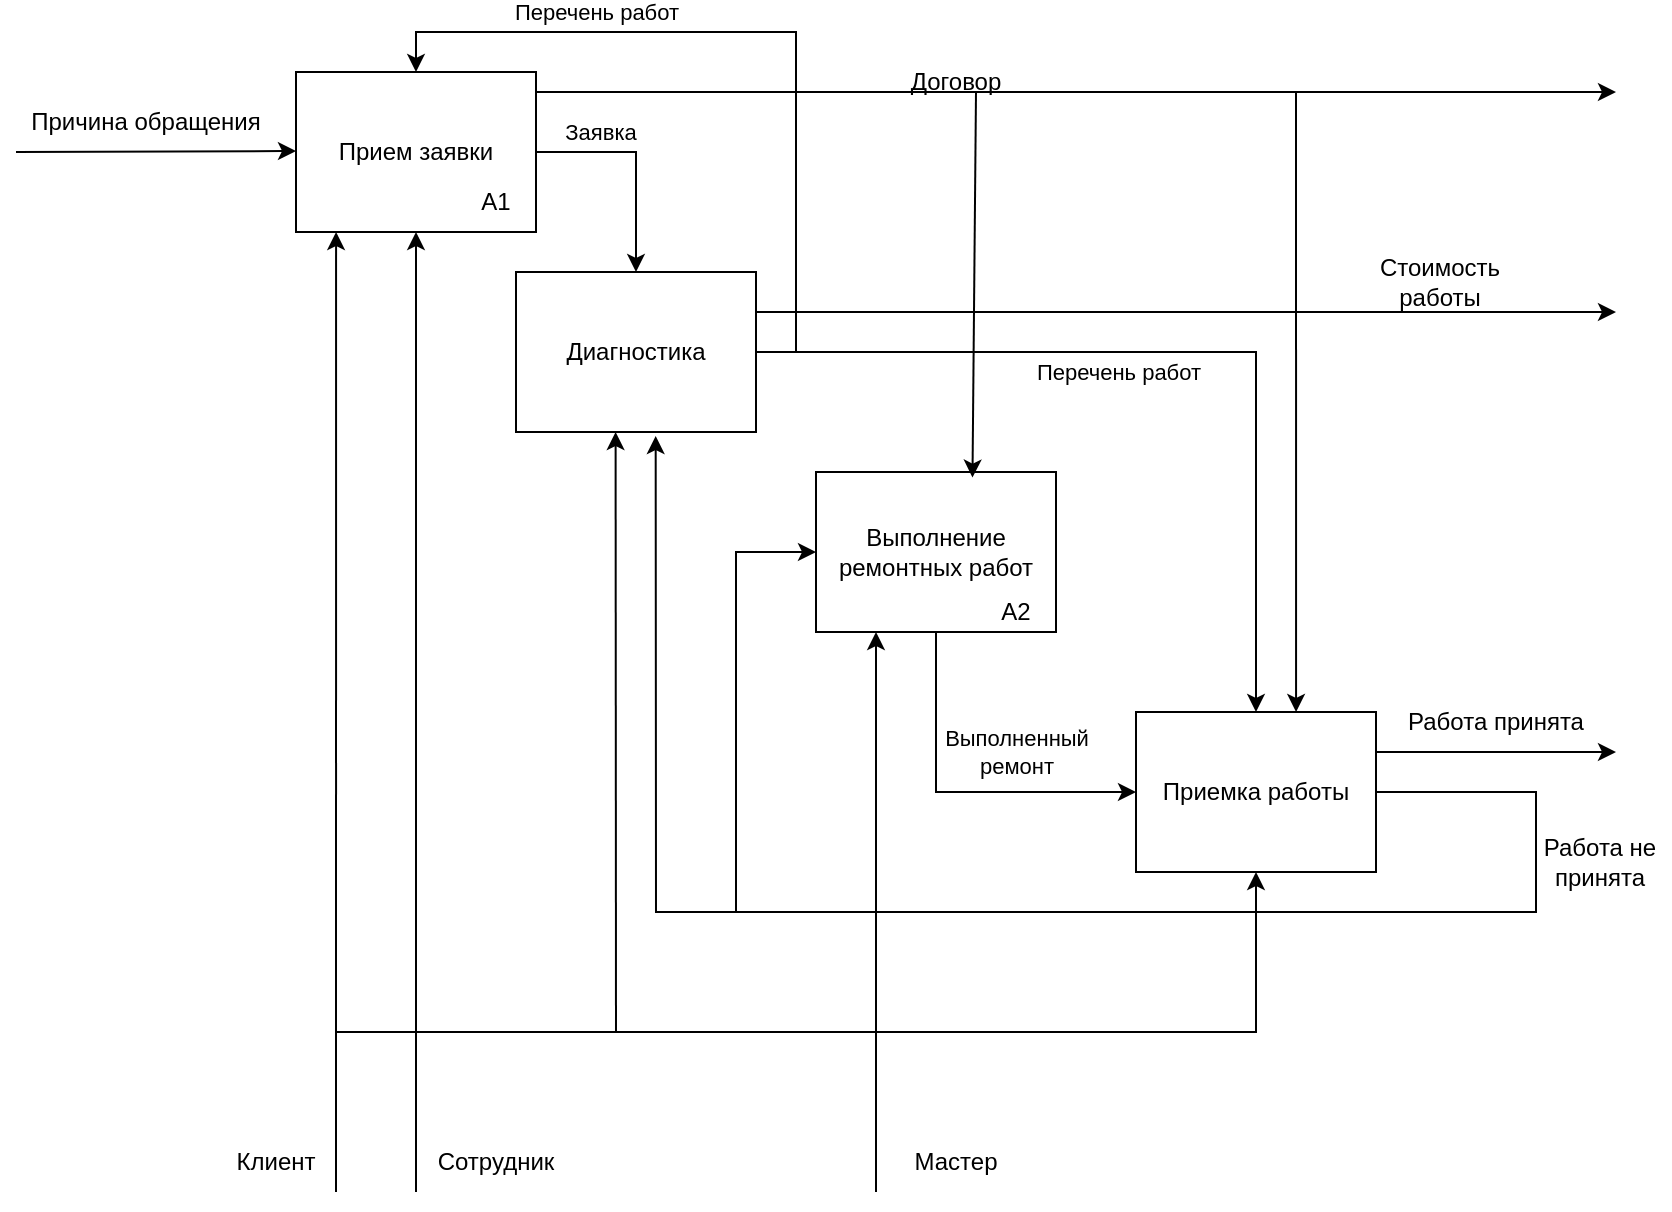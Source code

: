 <mxfile version="22.0.8" type="github">
  <diagram name="Страница — 1" id="UBM8uuqGAXcxDV0GicOs">
    <mxGraphModel dx="1877" dy="542" grid="1" gridSize="10" guides="1" tooltips="1" connect="1" arrows="1" fold="1" page="1" pageScale="1" pageWidth="827" pageHeight="1169" math="0" shadow="0">
      <root>
        <mxCell id="0" />
        <mxCell id="1" parent="0" />
        <mxCell id="SP7nUaGou8AFclUCDvNq-2" style="edgeStyle=orthogonalEdgeStyle;rounded=0;orthogonalLoop=1;jettySize=auto;html=1;exitX=1;exitY=0.5;exitDx=0;exitDy=0;entryX=0.5;entryY=0;entryDx=0;entryDy=0;" parent="1" source="8RD01GwfZpLmEbGkj-MV-1" target="8RD01GwfZpLmEbGkj-MV-2" edge="1">
          <mxGeometry relative="1" as="geometry" />
        </mxCell>
        <mxCell id="SP7nUaGou8AFclUCDvNq-7" value="Заявка" style="edgeLabel;html=1;align=center;verticalAlign=middle;resizable=0;points=[];" parent="SP7nUaGou8AFclUCDvNq-2" vertex="1" connectable="0">
          <mxGeometry x="-0.429" y="-1" relative="1" as="geometry">
            <mxPoint y="-11" as="offset" />
          </mxGeometry>
        </mxCell>
        <mxCell id="8RD01GwfZpLmEbGkj-MV-1" value="Прием заявки" style="rounded=0;whiteSpace=wrap;html=1;" parent="1" vertex="1">
          <mxGeometry x="140" y="80" width="120" height="80" as="geometry" />
        </mxCell>
        <mxCell id="SP7nUaGou8AFclUCDvNq-3" style="edgeStyle=orthogonalEdgeStyle;rounded=0;orthogonalLoop=1;jettySize=auto;html=1;exitX=1;exitY=0.5;exitDx=0;exitDy=0;entryX=0.5;entryY=0;entryDx=0;entryDy=0;" parent="1" source="8RD01GwfZpLmEbGkj-MV-2" target="8RD01GwfZpLmEbGkj-MV-1" edge="1">
          <mxGeometry relative="1" as="geometry">
            <mxPoint x="440" y="110" as="targetPoint" />
            <Array as="points">
              <mxPoint x="390" y="220" />
              <mxPoint x="390" y="60" />
              <mxPoint x="200" y="60" />
            </Array>
          </mxGeometry>
        </mxCell>
        <mxCell id="SP7nUaGou8AFclUCDvNq-9" value="Перечень работ" style="edgeLabel;html=1;align=center;verticalAlign=middle;resizable=0;points=[];" parent="SP7nUaGou8AFclUCDvNq-3" vertex="1" connectable="0">
          <mxGeometry x="-0.64" y="2" relative="1" as="geometry">
            <mxPoint x="163" y="60" as="offset" />
          </mxGeometry>
        </mxCell>
        <mxCell id="8RD01GwfZpLmEbGkj-MV-2" value="Диагностика" style="rounded=0;whiteSpace=wrap;html=1;" parent="1" vertex="1">
          <mxGeometry x="250" y="180" width="120" height="80" as="geometry" />
        </mxCell>
        <mxCell id="SP7nUaGou8AFclUCDvNq-10" style="edgeStyle=orthogonalEdgeStyle;rounded=0;orthogonalLoop=1;jettySize=auto;html=1;exitX=0.5;exitY=1;exitDx=0;exitDy=0;entryX=0;entryY=0.5;entryDx=0;entryDy=0;" parent="1" source="8RD01GwfZpLmEbGkj-MV-3" target="gTo4boSulwLFCVvMiwWt-1" edge="1">
          <mxGeometry relative="1" as="geometry">
            <mxPoint x="490" y="500" as="targetPoint" />
            <mxPoint x="290" y="420" as="sourcePoint" />
            <Array as="points">
              <mxPoint x="460" y="440" />
            </Array>
          </mxGeometry>
        </mxCell>
        <mxCell id="SP7nUaGou8AFclUCDvNq-12" value="Выполненный &lt;br&gt;ремонт" style="edgeLabel;html=1;align=center;verticalAlign=middle;resizable=0;points=[];" parent="SP7nUaGou8AFclUCDvNq-10" vertex="1" connectable="0">
          <mxGeometry x="0.166" y="2" relative="1" as="geometry">
            <mxPoint x="15" y="-18" as="offset" />
          </mxGeometry>
        </mxCell>
        <mxCell id="8RD01GwfZpLmEbGkj-MV-3" value="Выполнение ремонтных работ" style="rounded=0;whiteSpace=wrap;html=1;" parent="1" vertex="1">
          <mxGeometry x="400" y="280" width="120" height="80" as="geometry" />
        </mxCell>
        <mxCell id="gTo4boSulwLFCVvMiwWt-1" value="Приемка работы" style="rounded=0;whiteSpace=wrap;html=1;" parent="1" vertex="1">
          <mxGeometry x="560" y="400" width="120" height="80" as="geometry" />
        </mxCell>
        <mxCell id="gTo4boSulwLFCVvMiwWt-2" value="А1" style="text;html=1;strokeColor=none;fillColor=none;align=center;verticalAlign=middle;whiteSpace=wrap;rounded=0;" parent="1" vertex="1">
          <mxGeometry x="210" y="130" width="60" height="30" as="geometry" />
        </mxCell>
        <mxCell id="gTo4boSulwLFCVvMiwWt-3" value="А2" style="text;html=1;strokeColor=none;fillColor=none;align=center;verticalAlign=middle;whiteSpace=wrap;rounded=0;" parent="1" vertex="1">
          <mxGeometry x="480" y="340" width="40" height="20" as="geometry" />
        </mxCell>
        <mxCell id="gTo4boSulwLFCVvMiwWt-4" value="" style="endArrow=classic;html=1;rounded=0;exitX=0;exitY=1;exitDx=0;exitDy=0;exitPerimeter=0;" parent="1" source="gTo4boSulwLFCVvMiwWt-5" edge="1">
          <mxGeometry width="50" height="50" relative="1" as="geometry">
            <mxPoint x="-70" y="119.5" as="sourcePoint" />
            <mxPoint x="140" y="119.5" as="targetPoint" />
          </mxGeometry>
        </mxCell>
        <mxCell id="gTo4boSulwLFCVvMiwWt-5" value="Причина обращения" style="text;html=1;strokeColor=none;fillColor=none;align=center;verticalAlign=middle;whiteSpace=wrap;rounded=0;" parent="1" vertex="1">
          <mxGeometry y="90" width="130" height="30" as="geometry" />
        </mxCell>
        <mxCell id="gTo4boSulwLFCVvMiwWt-6" value="" style="endArrow=classic;html=1;rounded=0;exitX=1;exitY=0.5;exitDx=0;exitDy=0;entryX=0.5;entryY=0;entryDx=0;entryDy=0;" parent="1" source="8RD01GwfZpLmEbGkj-MV-2" target="gTo4boSulwLFCVvMiwWt-1" edge="1">
          <mxGeometry width="50" height="50" relative="1" as="geometry">
            <mxPoint x="510" y="220" as="sourcePoint" />
            <mxPoint x="620" y="220" as="targetPoint" />
            <Array as="points">
              <mxPoint x="620" y="220" />
            </Array>
          </mxGeometry>
        </mxCell>
        <mxCell id="gTo4boSulwLFCVvMiwWt-7" value="" style="endArrow=classic;html=1;rounded=0;exitX=1;exitY=0.5;exitDx=0;exitDy=0;" parent="1" edge="1">
          <mxGeometry width="50" height="50" relative="1" as="geometry">
            <mxPoint x="680" y="420" as="sourcePoint" />
            <mxPoint x="800" y="420" as="targetPoint" />
            <Array as="points">
              <mxPoint x="800" y="420" />
            </Array>
          </mxGeometry>
        </mxCell>
        <mxCell id="gTo4boSulwLFCVvMiwWt-8" value="Работа принята" style="text;html=1;strokeColor=none;fillColor=none;align=center;verticalAlign=middle;whiteSpace=wrap;rounded=0;" parent="1" vertex="1">
          <mxGeometry x="690" y="390" width="100" height="30" as="geometry" />
        </mxCell>
        <mxCell id="gTo4boSulwLFCVvMiwWt-9" value="" style="endArrow=classic;html=1;rounded=0;exitX=1;exitY=0.75;exitDx=0;exitDy=0;entryX=0;entryY=0.5;entryDx=0;entryDy=0;" parent="1" target="8RD01GwfZpLmEbGkj-MV-3" edge="1">
          <mxGeometry width="50" height="50" relative="1" as="geometry">
            <mxPoint x="680" y="440" as="sourcePoint" />
            <mxPoint x="400" y="320" as="targetPoint" />
            <Array as="points">
              <mxPoint x="760" y="440" />
              <mxPoint x="760" y="500" />
              <mxPoint x="360" y="500" />
              <mxPoint x="360" y="320" />
            </Array>
          </mxGeometry>
        </mxCell>
        <mxCell id="gTo4boSulwLFCVvMiwWt-11" value="Работа не принята" style="text;html=1;strokeColor=none;fillColor=none;align=center;verticalAlign=middle;whiteSpace=wrap;rounded=0;" parent="1" vertex="1">
          <mxGeometry x="757" y="460" width="70" height="30" as="geometry" />
        </mxCell>
        <mxCell id="gTo4boSulwLFCVvMiwWt-12" value="" style="endArrow=classic;html=1;rounded=0;entryX=0.167;entryY=1;entryDx=0;entryDy=0;entryPerimeter=0;" parent="1" target="8RD01GwfZpLmEbGkj-MV-1" edge="1">
          <mxGeometry width="50" height="50" relative="1" as="geometry">
            <mxPoint x="160" y="640" as="sourcePoint" />
            <mxPoint x="160" y="350" as="targetPoint" />
          </mxGeometry>
        </mxCell>
        <mxCell id="gTo4boSulwLFCVvMiwWt-13" value="Клиент" style="text;html=1;strokeColor=none;fillColor=none;align=center;verticalAlign=middle;whiteSpace=wrap;rounded=0;" parent="1" vertex="1">
          <mxGeometry x="100" y="610" width="60" height="30" as="geometry" />
        </mxCell>
        <mxCell id="gTo4boSulwLFCVvMiwWt-14" value="" style="endArrow=classic;html=1;rounded=0;entryX=0.25;entryY=1;entryDx=0;entryDy=0;" parent="1" target="8RD01GwfZpLmEbGkj-MV-3" edge="1">
          <mxGeometry width="50" height="50" relative="1" as="geometry">
            <mxPoint x="430" y="640" as="sourcePoint" />
            <mxPoint x="460" y="420" as="targetPoint" />
          </mxGeometry>
        </mxCell>
        <mxCell id="gTo4boSulwLFCVvMiwWt-15" value="Мастер" style="text;html=1;strokeColor=none;fillColor=none;align=center;verticalAlign=middle;whiteSpace=wrap;rounded=0;" parent="1" vertex="1">
          <mxGeometry x="440" y="610" width="60" height="30" as="geometry" />
        </mxCell>
        <mxCell id="gTo4boSulwLFCVvMiwWt-16" value="" style="endArrow=classic;html=1;rounded=0;entryX=0.415;entryY=1.055;entryDx=0;entryDy=0;entryPerimeter=0;" parent="1" edge="1">
          <mxGeometry width="50" height="50" relative="1" as="geometry">
            <mxPoint x="300" y="560" as="sourcePoint" />
            <mxPoint x="299.8" y="260" as="targetPoint" />
          </mxGeometry>
        </mxCell>
        <mxCell id="gTo4boSulwLFCVvMiwWt-18" value="" style="endArrow=classic;html=1;rounded=0;entryX=0.5;entryY=1;entryDx=0;entryDy=0;" parent="1" target="8RD01GwfZpLmEbGkj-MV-1" edge="1">
          <mxGeometry width="50" height="50" relative="1" as="geometry">
            <mxPoint x="200" y="640" as="sourcePoint" />
            <mxPoint x="220" y="260" as="targetPoint" />
          </mxGeometry>
        </mxCell>
        <mxCell id="gTo4boSulwLFCVvMiwWt-19" value="Сотрудник" style="text;html=1;strokeColor=none;fillColor=none;align=center;verticalAlign=middle;whiteSpace=wrap;rounded=0;" parent="1" vertex="1">
          <mxGeometry x="210" y="610" width="60" height="30" as="geometry" />
        </mxCell>
        <mxCell id="gTo4boSulwLFCVvMiwWt-20" value="" style="endArrow=classic;html=1;rounded=0;entryX=0.5;entryY=1;entryDx=0;entryDy=0;" parent="1" target="gTo4boSulwLFCVvMiwWt-1" edge="1">
          <mxGeometry width="50" height="50" relative="1" as="geometry">
            <mxPoint x="160" y="560" as="sourcePoint" />
            <mxPoint x="660" y="540" as="targetPoint" />
            <Array as="points">
              <mxPoint x="620" y="560" />
            </Array>
          </mxGeometry>
        </mxCell>
        <mxCell id="gTo4boSulwLFCVvMiwWt-21" value="" style="endArrow=classic;html=1;rounded=0;entryX=0.582;entryY=1.025;entryDx=0;entryDy=0;entryPerimeter=0;" parent="1" target="8RD01GwfZpLmEbGkj-MV-2" edge="1">
          <mxGeometry width="50" height="50" relative="1" as="geometry">
            <mxPoint x="360" y="500" as="sourcePoint" />
            <mxPoint x="330" y="270" as="targetPoint" />
            <Array as="points">
              <mxPoint x="320" y="500" />
            </Array>
          </mxGeometry>
        </mxCell>
        <mxCell id="iDcGcSW94u35pP6nEgol-1" value="" style="endArrow=classic;html=1;rounded=0;" parent="1" edge="1">
          <mxGeometry width="50" height="50" relative="1" as="geometry">
            <mxPoint x="260" y="90" as="sourcePoint" />
            <mxPoint x="800" y="90" as="targetPoint" />
          </mxGeometry>
        </mxCell>
        <mxCell id="iDcGcSW94u35pP6nEgol-2" value="Договор" style="text;html=1;strokeColor=none;fillColor=none;align=center;verticalAlign=middle;whiteSpace=wrap;rounded=0;" parent="1" vertex="1">
          <mxGeometry x="440" y="70" width="60" height="30" as="geometry" />
        </mxCell>
        <mxCell id="iDcGcSW94u35pP6nEgol-3" value="" style="endArrow=classic;html=1;rounded=0;entryX=0.652;entryY=0.035;entryDx=0;entryDy=0;entryPerimeter=0;" parent="1" target="8RD01GwfZpLmEbGkj-MV-3" edge="1">
          <mxGeometry width="50" height="50" relative="1" as="geometry">
            <mxPoint x="480" y="90" as="sourcePoint" />
            <mxPoint x="480" y="270" as="targetPoint" />
          </mxGeometry>
        </mxCell>
        <mxCell id="iDcGcSW94u35pP6nEgol-4" value="" style="endArrow=classic;html=1;rounded=0;entryX=0.667;entryY=0;entryDx=0;entryDy=0;entryPerimeter=0;" parent="1" target="gTo4boSulwLFCVvMiwWt-1" edge="1">
          <mxGeometry width="50" height="50" relative="1" as="geometry">
            <mxPoint x="640" y="90" as="sourcePoint" />
            <mxPoint x="700" y="110" as="targetPoint" />
          </mxGeometry>
        </mxCell>
        <mxCell id="iDcGcSW94u35pP6nEgol-5" value="" style="endArrow=classic;html=1;rounded=0;exitX=1;exitY=0.25;exitDx=0;exitDy=0;" parent="1" source="8RD01GwfZpLmEbGkj-MV-2" edge="1">
          <mxGeometry width="50" height="50" relative="1" as="geometry">
            <mxPoint x="690" y="200" as="sourcePoint" />
            <mxPoint x="800" y="200" as="targetPoint" />
          </mxGeometry>
        </mxCell>
        <mxCell id="iDcGcSW94u35pP6nEgol-6" value="Стоимость работы" style="text;html=1;strokeColor=none;fillColor=none;align=center;verticalAlign=middle;whiteSpace=wrap;rounded=0;" parent="1" vertex="1">
          <mxGeometry x="667" y="170" width="90" height="30" as="geometry" />
        </mxCell>
        <mxCell id="iDcGcSW94u35pP6nEgol-7" value="Перечень работ" style="edgeLabel;html=1;align=center;verticalAlign=middle;resizable=0;points=[];" parent="1" vertex="1" connectable="0">
          <mxGeometry x="290" y="50" as="geometry" />
        </mxCell>
      </root>
    </mxGraphModel>
  </diagram>
</mxfile>
